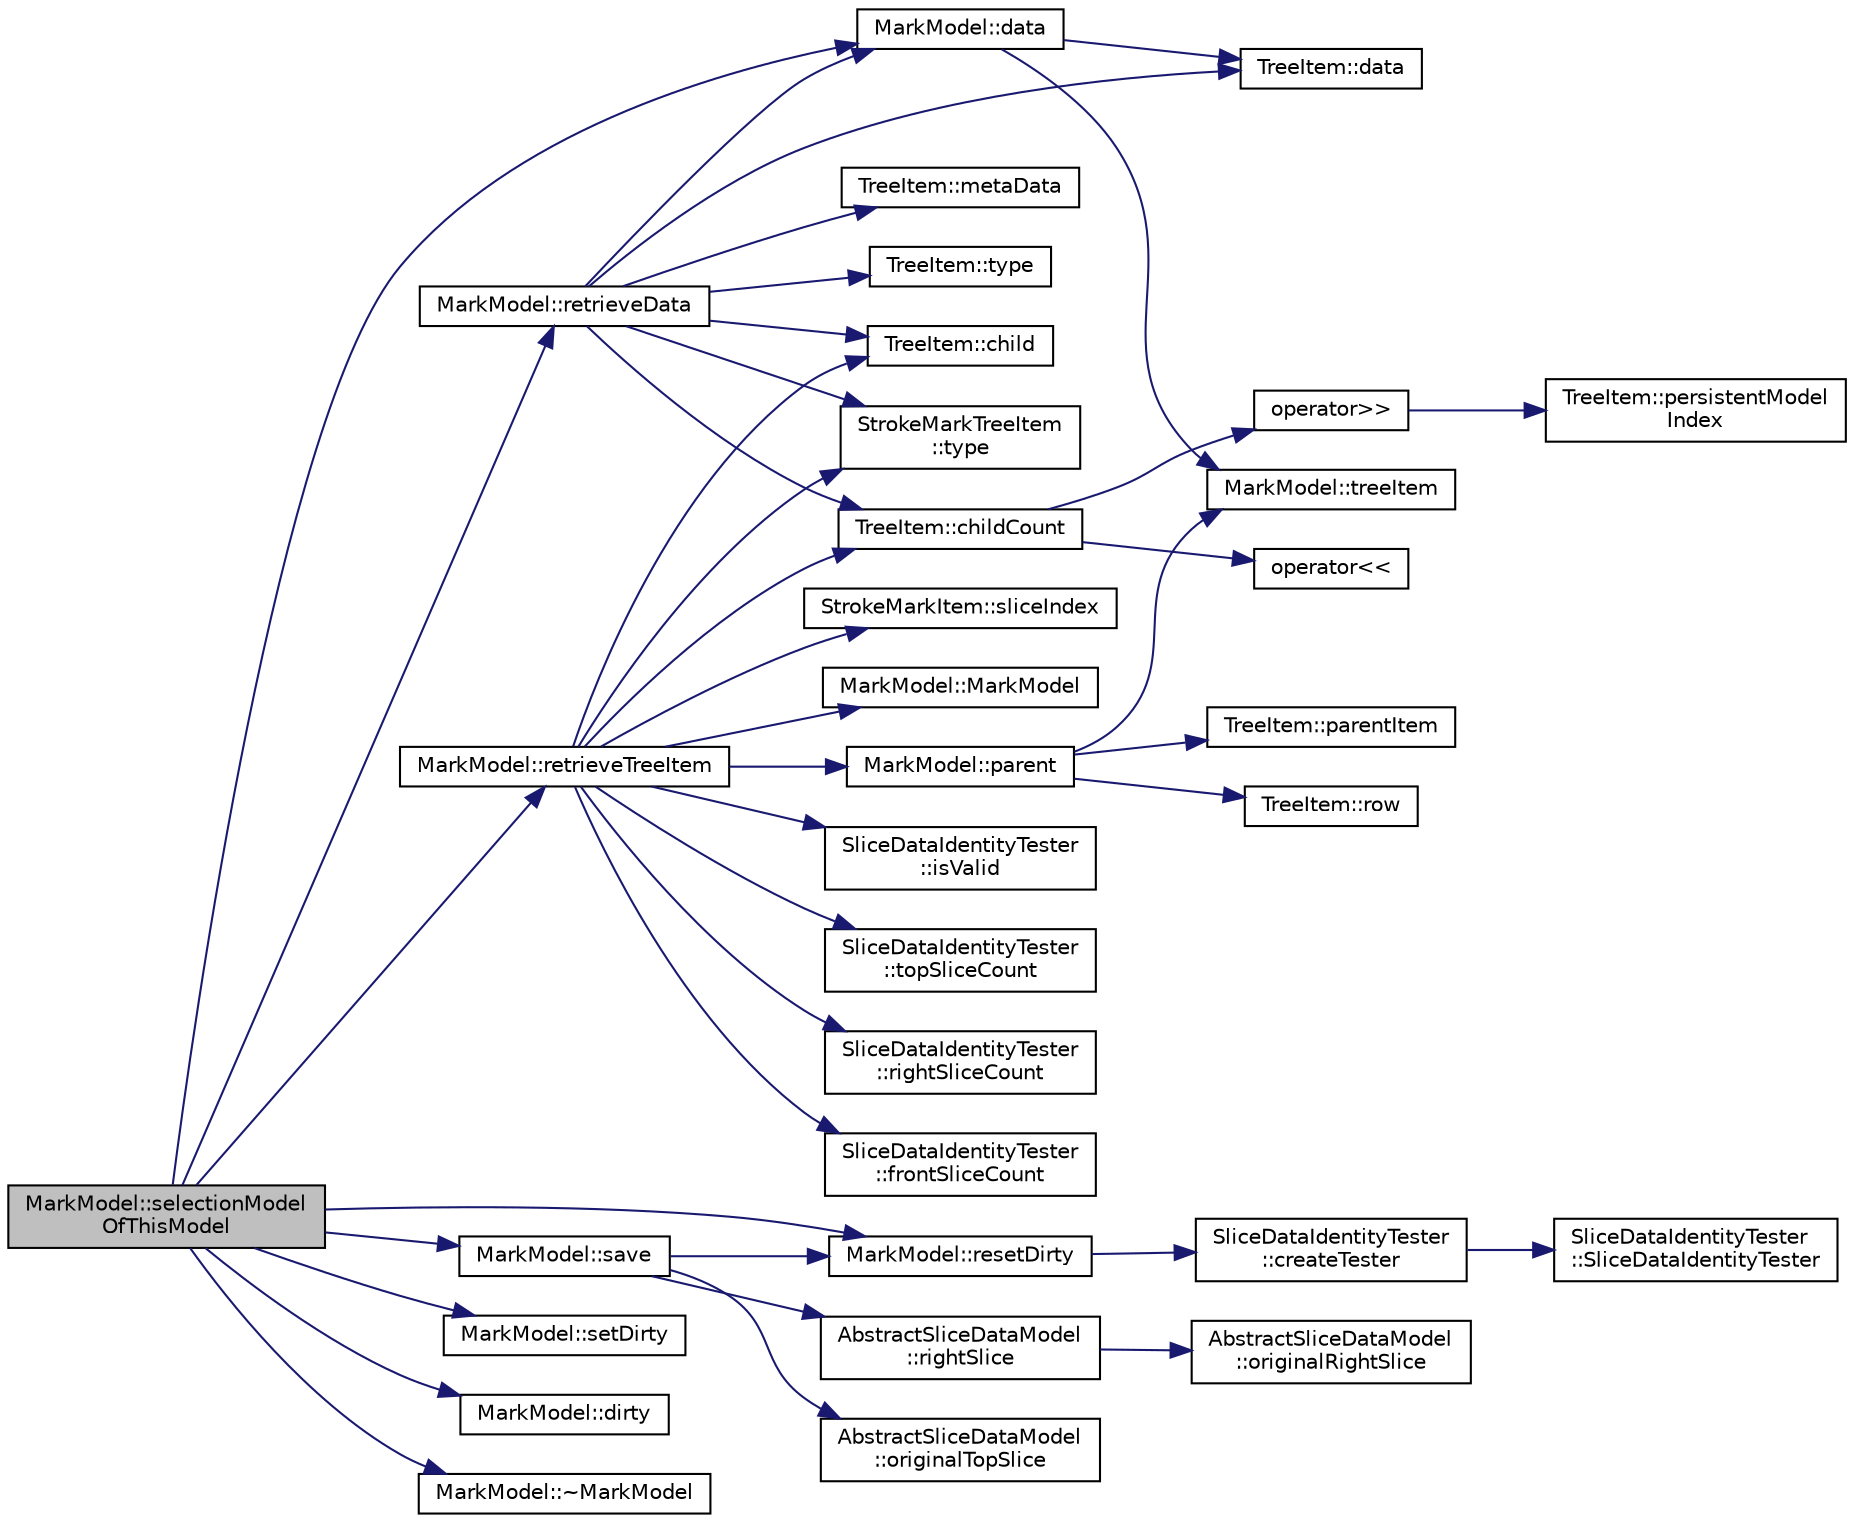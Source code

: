 digraph "MarkModel::selectionModelOfThisModel"
{
  edge [fontname="Helvetica",fontsize="10",labelfontname="Helvetica",labelfontsize="10"];
  node [fontname="Helvetica",fontsize="10",shape=record];
  rankdir="LR";
  Node360 [label="MarkModel::selectionModel\lOfThisModel",height=0.2,width=0.4,color="black", fillcolor="grey75", style="filled", fontcolor="black"];
  Node360 -> Node361 [color="midnightblue",fontsize="10",style="solid",fontname="Helvetica"];
  Node361 [label="MarkModel::retrieveData",height=0.2,width=0.4,color="black", fillcolor="white", style="filled",URL="$class_mark_model.html#af319ad9abc81c3b59112d9c8c08f2cab"];
  Node361 -> Node362 [color="midnightblue",fontsize="10",style="solid",fontname="Helvetica"];
  Node362 [label="TreeItem::type",height=0.2,width=0.4,color="black", fillcolor="white", style="filled",URL="$class_tree_item.html#a9040286ba73d1391c19dc548b9a44890"];
  Node361 -> Node363 [color="midnightblue",fontsize="10",style="solid",fontname="Helvetica"];
  Node363 [label="StrokeMarkTreeItem\l::type",height=0.2,width=0.4,color="black", fillcolor="white", style="filled",URL="$class_stroke_mark_tree_item.html#a4800e57b9ff1b73bb0771acea935e02a",tooltip="Returns the information about the tree item. "];
  Node361 -> Node364 [color="midnightblue",fontsize="10",style="solid",fontname="Helvetica"];
  Node364 [label="TreeItem::metaData",height=0.2,width=0.4,color="black", fillcolor="white", style="filled",URL="$class_tree_item.html#aa73223e4db6840bc65a8ed303f9c52b8"];
  Node361 -> Node365 [color="midnightblue",fontsize="10",style="solid",fontname="Helvetica"];
  Node365 [label="TreeItem::data",height=0.2,width=0.4,color="black", fillcolor="white", style="filled",URL="$class_tree_item.html#a3e76d45fd27cc6f9001efc9f1b8effed"];
  Node361 -> Node366 [color="midnightblue",fontsize="10",style="solid",fontname="Helvetica"];
  Node366 [label="TreeItem::childCount",height=0.2,width=0.4,color="black", fillcolor="white", style="filled",URL="$class_tree_item.html#a14551ec37f50067974fc93aa78b4b6e1"];
  Node366 -> Node367 [color="midnightblue",fontsize="10",style="solid",fontname="Helvetica"];
  Node367 [label="operator\<\<",height=0.2,width=0.4,color="black", fillcolor="white", style="filled",URL="$treeitem_8h.html#af3867168b442d1c788191d4ff5e10736"];
  Node366 -> Node368 [color="midnightblue",fontsize="10",style="solid",fontname="Helvetica"];
  Node368 [label="operator\>\>",height=0.2,width=0.4,color="black", fillcolor="white", style="filled",URL="$treeitem_8h.html#a437228530f02a7bebd73f29f411e82b0"];
  Node368 -> Node369 [color="midnightblue",fontsize="10",style="solid",fontname="Helvetica"];
  Node369 [label="TreeItem::persistentModel\lIndex",height=0.2,width=0.4,color="black", fillcolor="white", style="filled",URL="$class_tree_item.html#a6ea43f97c7dfa519633ddb10882ddc6a",tooltip="Returns the model index refers to the item in the model. "];
  Node361 -> Node370 [color="midnightblue",fontsize="10",style="solid",fontname="Helvetica"];
  Node370 [label="TreeItem::child",height=0.2,width=0.4,color="black", fillcolor="white", style="filled",URL="$class_tree_item.html#ad0987aea78062e52fb382e0f7d0e07e4"];
  Node361 -> Node371 [color="midnightblue",fontsize="10",style="solid",fontname="Helvetica"];
  Node371 [label="MarkModel::data",height=0.2,width=0.4,color="black", fillcolor="white", style="filled",URL="$class_mark_model.html#a3d37fa60a721b230d59e286e4e58b940",tooltip="Reimplemented from QAbstractItemModel::data(const QModelIndex & index,int role) "];
  Node371 -> Node372 [color="midnightblue",fontsize="10",style="solid",fontname="Helvetica"];
  Node372 [label="MarkModel::treeItem",height=0.2,width=0.4,color="black", fillcolor="white", style="filled",URL="$class_mark_model.html#a6c38bcb4d3dee2fa69c4db2c681cf613",tooltip="This is a function to get the internal data structure from index. "];
  Node371 -> Node365 [color="midnightblue",fontsize="10",style="solid",fontname="Helvetica"];
  Node360 -> Node371 [color="midnightblue",fontsize="10",style="solid",fontname="Helvetica"];
  Node360 -> Node373 [color="midnightblue",fontsize="10",style="solid",fontname="Helvetica"];
  Node373 [label="MarkModel::retrieveTreeItem",height=0.2,width=0.4,color="black", fillcolor="white", style="filled",URL="$class_mark_model.html#ac21d495d673ed2238d7c1df17fa844fb",tooltip="This is a helper function for get specified type to items in the parent of . "];
  Node373 -> Node366 [color="midnightblue",fontsize="10",style="solid",fontname="Helvetica"];
  Node373 -> Node370 [color="midnightblue",fontsize="10",style="solid",fontname="Helvetica"];
  Node373 -> Node363 [color="midnightblue",fontsize="10",style="solid",fontname="Helvetica"];
  Node373 -> Node374 [color="midnightblue",fontsize="10",style="solid",fontname="Helvetica"];
  Node374 [label="MarkModel::parent",height=0.2,width=0.4,color="black", fillcolor="white", style="filled",URL="$class_mark_model.html#a4345e693ac4a0d5acf44d47b9c6ade5c",tooltip="Reimplemented from QAbstractItemModel::parent(const QModelIndex & index) const. "];
  Node374 -> Node372 [color="midnightblue",fontsize="10",style="solid",fontname="Helvetica"];
  Node374 -> Node375 [color="midnightblue",fontsize="10",style="solid",fontname="Helvetica"];
  Node375 [label="TreeItem::parentItem",height=0.2,width=0.4,color="black", fillcolor="white", style="filled",URL="$class_tree_item.html#aa5c9721176d763d2f038d6d26cab0e5c"];
  Node374 -> Node376 [color="midnightblue",fontsize="10",style="solid",fontname="Helvetica"];
  Node376 [label="TreeItem::row",height=0.2,width=0.4,color="black", fillcolor="white", style="filled",URL="$class_tree_item.html#a91ba04ea12214af828bb198c2b98fa66"];
  Node373 -> Node377 [color="midnightblue",fontsize="10",style="solid",fontname="Helvetica"];
  Node377 [label="SliceDataIdentityTester\l::isValid",height=0.2,width=0.4,color="black", fillcolor="white", style="filled",URL="$class_slice_data_identity_tester.html#a45b6a7f2aba24c64deadcaf0a20b4780"];
  Node373 -> Node378 [color="midnightblue",fontsize="10",style="solid",fontname="Helvetica"];
  Node378 [label="SliceDataIdentityTester\l::topSliceCount",height=0.2,width=0.4,color="black", fillcolor="white", style="filled",URL="$class_slice_data_identity_tester.html#ab02cf2ec2b37d360ee84da41fa8b2da7"];
  Node373 -> Node379 [color="midnightblue",fontsize="10",style="solid",fontname="Helvetica"];
  Node379 [label="SliceDataIdentityTester\l::rightSliceCount",height=0.2,width=0.4,color="black", fillcolor="white", style="filled",URL="$class_slice_data_identity_tester.html#a8b0d7ad96af0dc63659d290f1328057c"];
  Node373 -> Node380 [color="midnightblue",fontsize="10",style="solid",fontname="Helvetica"];
  Node380 [label="SliceDataIdentityTester\l::frontSliceCount",height=0.2,width=0.4,color="black", fillcolor="white", style="filled",URL="$class_slice_data_identity_tester.html#acbf4e40991fb2dd508145979a76badf5"];
  Node373 -> Node381 [color="midnightblue",fontsize="10",style="solid",fontname="Helvetica"];
  Node381 [label="StrokeMarkItem::sliceIndex",height=0.2,width=0.4,color="black", fillcolor="white", style="filled",URL="$class_stroke_mark_item.html#a9b2c61e0410a45f6052fff1435c65f71"];
  Node373 -> Node382 [color="midnightblue",fontsize="10",style="solid",fontname="Helvetica"];
  Node382 [label="MarkModel::MarkModel",height=0.2,width=0.4,color="black", fillcolor="white", style="filled",URL="$class_mark_model.html#ad887e7829162eaa74f1aa37995698cbf",tooltip="This is a deleted constructor. "];
  Node360 -> Node383 [color="midnightblue",fontsize="10",style="solid",fontname="Helvetica"];
  Node383 [label="MarkModel::save",height=0.2,width=0.4,color="black", fillcolor="white", style="filled",URL="$class_mark_model.html#abe6abbd59c1ea3c302b8cd6951d4c28f",tooltip="Save current marks contained in the mark model. "];
  Node383 -> Node384 [color="midnightblue",fontsize="10",style="solid",fontname="Helvetica"];
  Node384 [label="MarkModel::resetDirty",height=0.2,width=0.4,color="black", fillcolor="white", style="filled",URL="$class_mark_model.html#a9da9d98031656c3b0ebacc02ea33361f",tooltip="Reset the dirty bit. "];
  Node384 -> Node385 [color="midnightblue",fontsize="10",style="solid",fontname="Helvetica"];
  Node385 [label="SliceDataIdentityTester\l::createTester",height=0.2,width=0.4,color="black", fillcolor="white", style="filled",URL="$class_slice_data_identity_tester.html#a2e92327a56bbadfded56758a615361f7"];
  Node385 -> Node386 [color="midnightblue",fontsize="10",style="solid",fontname="Helvetica"];
  Node386 [label="SliceDataIdentityTester\l::SliceDataIdentityTester",height=0.2,width=0.4,color="black", fillcolor="white", style="filled",URL="$class_slice_data_identity_tester.html#adde8293ad13b57d9d4aeb55f7afd1c65"];
  Node383 -> Node387 [color="midnightblue",fontsize="10",style="solid",fontname="Helvetica"];
  Node387 [label="AbstractSliceDataModel\l::originalTopSlice",height=0.2,width=0.4,color="black", fillcolor="white", style="filled",URL="$class_abstract_slice_data_model.html#a9382ae1b265f17b237eecd803b6fbc46"];
  Node383 -> Node388 [color="midnightblue",fontsize="10",style="solid",fontname="Helvetica"];
  Node388 [label="AbstractSliceDataModel\l::rightSlice",height=0.2,width=0.4,color="black", fillcolor="white", style="filled",URL="$class_abstract_slice_data_model.html#a724dbf0b38f651f87bfdc3e7309086b9"];
  Node388 -> Node389 [color="midnightblue",fontsize="10",style="solid",fontname="Helvetica"];
  Node389 [label="AbstractSliceDataModel\l::originalRightSlice",height=0.2,width=0.4,color="black", fillcolor="white", style="filled",URL="$class_abstract_slice_data_model.html#a202041a129858ec7164c98767609a25f"];
  Node360 -> Node390 [color="midnightblue",fontsize="10",style="solid",fontname="Helvetica"];
  Node390 [label="MarkModel::setDirty",height=0.2,width=0.4,color="black", fillcolor="white", style="filled",URL="$class_mark_model.html#a6e3f1fd96208c92ea67470a1fc952da6",tooltip="Sets dirty bit of the mark model. "];
  Node360 -> Node391 [color="midnightblue",fontsize="10",style="solid",fontname="Helvetica"];
  Node391 [label="MarkModel::dirty",height=0.2,width=0.4,color="black", fillcolor="white", style="filled",URL="$class_mark_model.html#adbcf453ef851df5c37d83972db9971ac",tooltip="Returns the dirty bit of the mark model. "];
  Node360 -> Node384 [color="midnightblue",fontsize="10",style="solid",fontname="Helvetica"];
  Node360 -> Node392 [color="midnightblue",fontsize="10",style="solid",fontname="Helvetica"];
  Node392 [label="MarkModel::~MarkModel",height=0.2,width=0.4,color="black", fillcolor="white", style="filled",URL="$class_mark_model.html#aa6a8455921fa58f501bb4fccaefa6841",tooltip="Destroyes the mark model. "];
}
